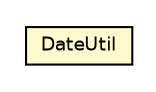 #!/usr/local/bin/dot
#
# Class diagram 
# Generated by UmlGraph version 4.6 (http://www.spinellis.gr/sw/umlgraph)
#

digraph G {
	edge [fontname="Helvetica",fontsize=10,labelfontname="Helvetica",labelfontsize=10];
	node [fontname="Helvetica",fontsize=10,shape=plaintext];
	// org.apache.maven.archiva.common.utils.DateUtil
	c29139 [label=<<table border="0" cellborder="1" cellspacing="0" cellpadding="2" port="p" bgcolor="lemonChiffon" href="./DateUtil.html">
		<tr><td><table border="0" cellspacing="0" cellpadding="1">
			<tr><td> DateUtil </td></tr>
		</table></td></tr>
		</table>>, fontname="Helvetica", fontcolor="black", fontsize=9.0];
}

